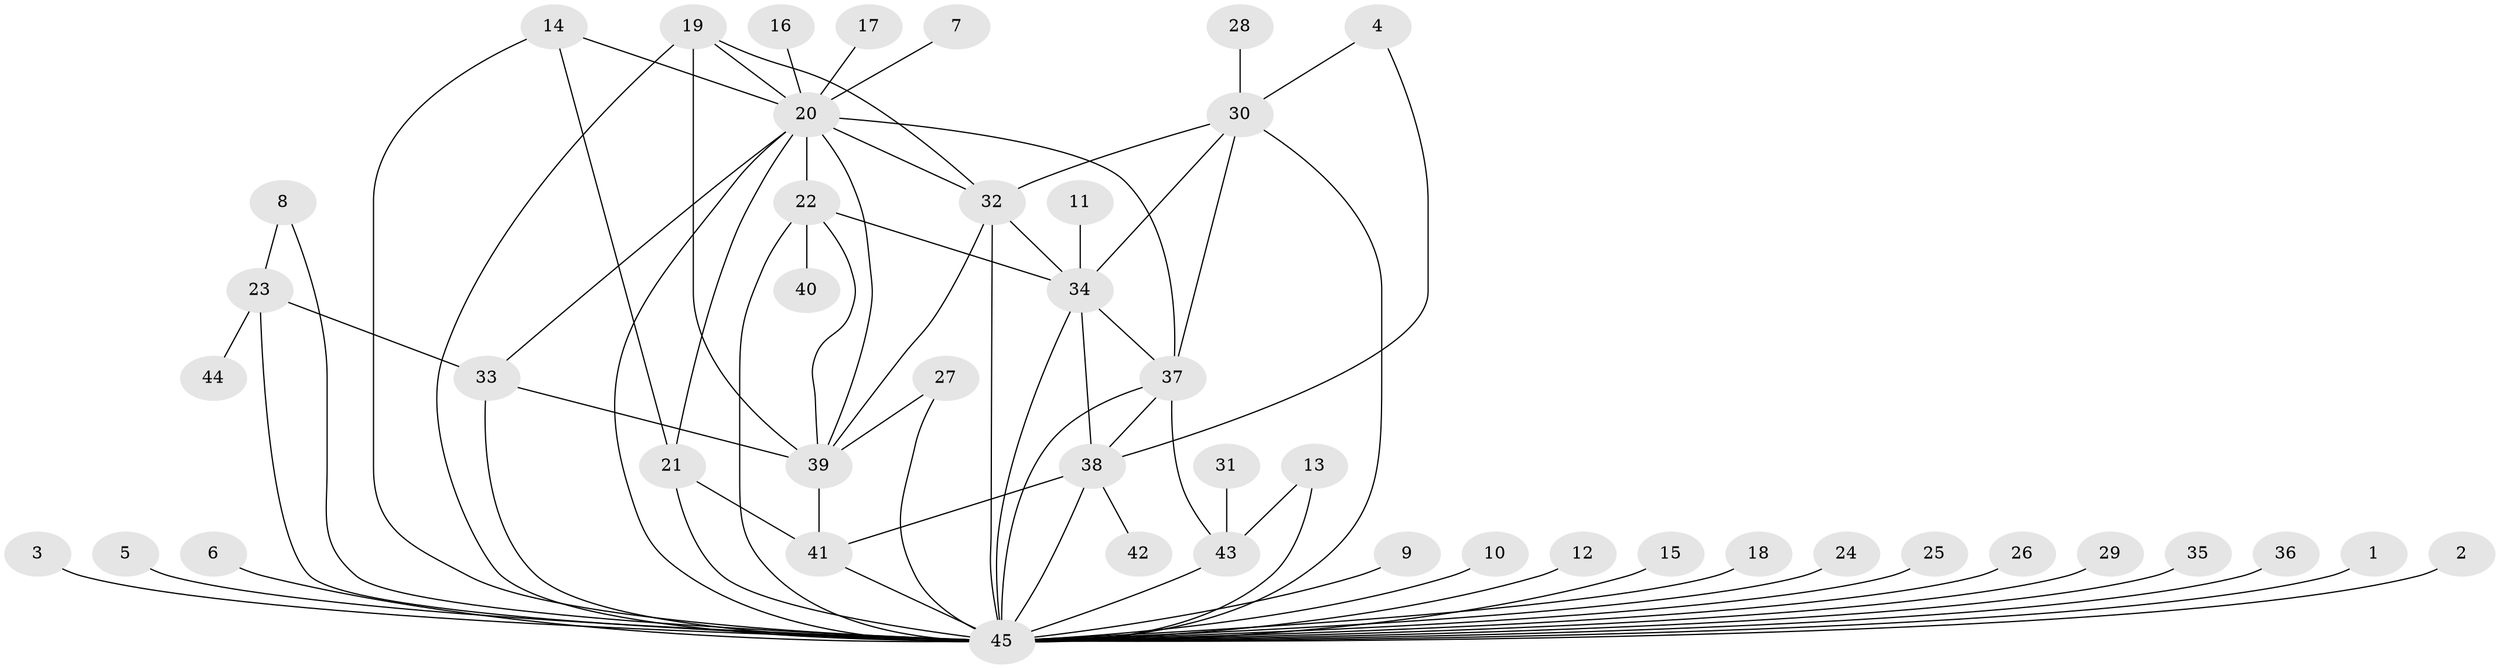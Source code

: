 // original degree distribution, {4: 0.09302325581395349, 48: 0.011627906976744186, 1: 0.4418604651162791, 2: 0.18604651162790697, 6: 0.046511627906976744, 13: 0.011627906976744186, 5: 0.046511627906976744, 16: 0.011627906976744186, 3: 0.12790697674418605, 9: 0.011627906976744186, 7: 0.011627906976744186}
// Generated by graph-tools (version 1.1) at 2025/01/03/09/25 03:01:51]
// undirected, 45 vertices, 74 edges
graph export_dot {
graph [start="1"]
  node [color=gray90,style=filled];
  1;
  2;
  3;
  4;
  5;
  6;
  7;
  8;
  9;
  10;
  11;
  12;
  13;
  14;
  15;
  16;
  17;
  18;
  19;
  20;
  21;
  22;
  23;
  24;
  25;
  26;
  27;
  28;
  29;
  30;
  31;
  32;
  33;
  34;
  35;
  36;
  37;
  38;
  39;
  40;
  41;
  42;
  43;
  44;
  45;
  1 -- 45 [weight=1.0];
  2 -- 45 [weight=1.0];
  3 -- 45 [weight=1.0];
  4 -- 30 [weight=1.0];
  4 -- 38 [weight=1.0];
  5 -- 45 [weight=1.0];
  6 -- 45 [weight=1.0];
  7 -- 20 [weight=1.0];
  8 -- 23 [weight=1.0];
  8 -- 45 [weight=1.0];
  9 -- 45 [weight=1.0];
  10 -- 45 [weight=1.0];
  11 -- 34 [weight=1.0];
  12 -- 45 [weight=1.0];
  13 -- 43 [weight=1.0];
  13 -- 45 [weight=1.0];
  14 -- 20 [weight=1.0];
  14 -- 21 [weight=1.0];
  14 -- 45 [weight=1.0];
  15 -- 45 [weight=1.0];
  16 -- 20 [weight=1.0];
  17 -- 20 [weight=1.0];
  18 -- 45 [weight=1.0];
  19 -- 20 [weight=1.0];
  19 -- 32 [weight=1.0];
  19 -- 39 [weight=1.0];
  19 -- 45 [weight=1.0];
  20 -- 21 [weight=1.0];
  20 -- 22 [weight=1.0];
  20 -- 32 [weight=1.0];
  20 -- 33 [weight=1.0];
  20 -- 37 [weight=2.0];
  20 -- 39 [weight=1.0];
  20 -- 45 [weight=1.0];
  21 -- 41 [weight=2.0];
  21 -- 45 [weight=2.0];
  22 -- 34 [weight=1.0];
  22 -- 39 [weight=1.0];
  22 -- 40 [weight=1.0];
  22 -- 45 [weight=2.0];
  23 -- 33 [weight=1.0];
  23 -- 44 [weight=1.0];
  23 -- 45 [weight=1.0];
  24 -- 45 [weight=1.0];
  25 -- 45 [weight=1.0];
  26 -- 45 [weight=1.0];
  27 -- 39 [weight=1.0];
  27 -- 45 [weight=1.0];
  28 -- 30 [weight=1.0];
  29 -- 45 [weight=1.0];
  30 -- 32 [weight=1.0];
  30 -- 34 [weight=2.0];
  30 -- 37 [weight=2.0];
  30 -- 45 [weight=1.0];
  31 -- 43 [weight=1.0];
  32 -- 34 [weight=1.0];
  32 -- 39 [weight=1.0];
  32 -- 45 [weight=2.0];
  33 -- 39 [weight=1.0];
  33 -- 45 [weight=2.0];
  34 -- 37 [weight=1.0];
  34 -- 38 [weight=1.0];
  34 -- 45 [weight=1.0];
  35 -- 45 [weight=1.0];
  36 -- 45 [weight=1.0];
  37 -- 38 [weight=2.0];
  37 -- 43 [weight=1.0];
  37 -- 45 [weight=1.0];
  38 -- 41 [weight=2.0];
  38 -- 42 [weight=1.0];
  38 -- 45 [weight=1.0];
  39 -- 41 [weight=1.0];
  41 -- 45 [weight=1.0];
  43 -- 45 [weight=2.0];
}
